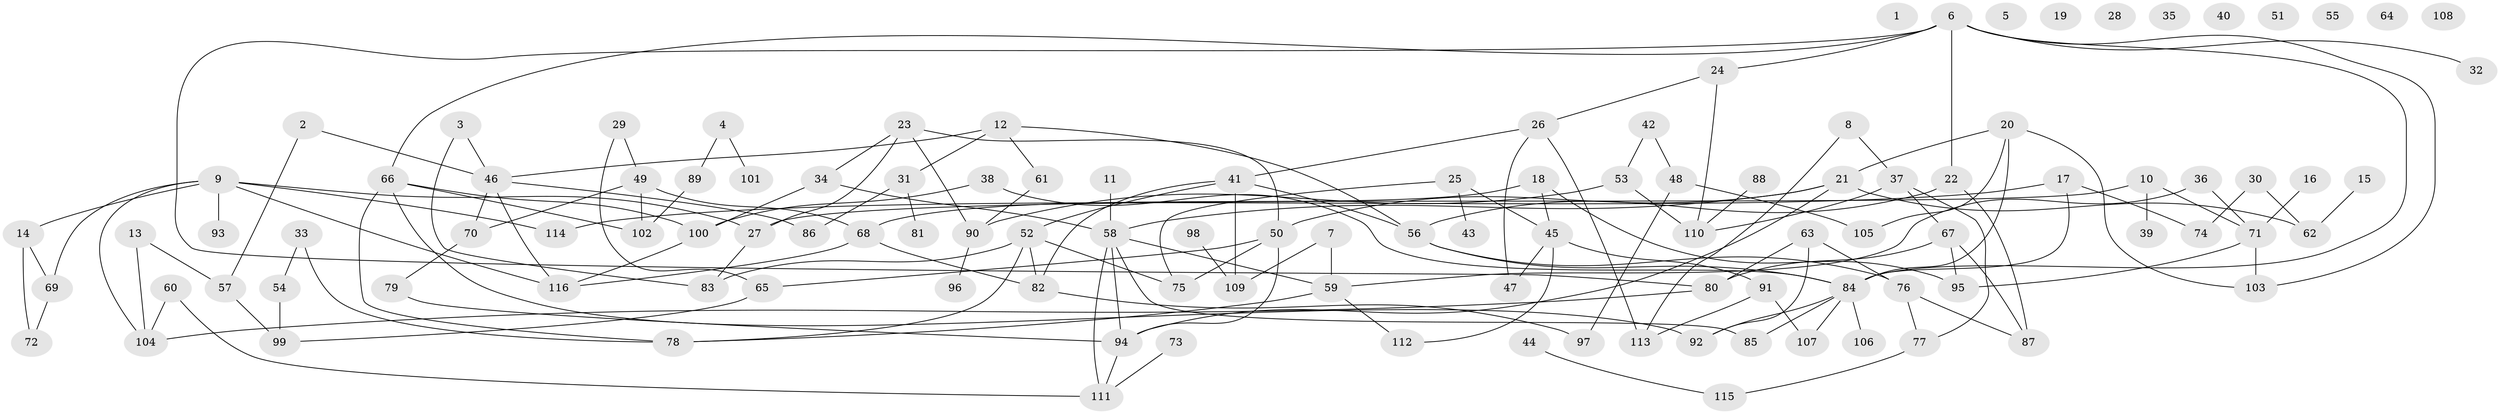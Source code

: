 // Generated by graph-tools (version 1.1) at 2025/49/03/09/25 03:49:14]
// undirected, 116 vertices, 160 edges
graph export_dot {
graph [start="1"]
  node [color=gray90,style=filled];
  1;
  2;
  3;
  4;
  5;
  6;
  7;
  8;
  9;
  10;
  11;
  12;
  13;
  14;
  15;
  16;
  17;
  18;
  19;
  20;
  21;
  22;
  23;
  24;
  25;
  26;
  27;
  28;
  29;
  30;
  31;
  32;
  33;
  34;
  35;
  36;
  37;
  38;
  39;
  40;
  41;
  42;
  43;
  44;
  45;
  46;
  47;
  48;
  49;
  50;
  51;
  52;
  53;
  54;
  55;
  56;
  57;
  58;
  59;
  60;
  61;
  62;
  63;
  64;
  65;
  66;
  67;
  68;
  69;
  70;
  71;
  72;
  73;
  74;
  75;
  76;
  77;
  78;
  79;
  80;
  81;
  82;
  83;
  84;
  85;
  86;
  87;
  88;
  89;
  90;
  91;
  92;
  93;
  94;
  95;
  96;
  97;
  98;
  99;
  100;
  101;
  102;
  103;
  104;
  105;
  106;
  107;
  108;
  109;
  110;
  111;
  112;
  113;
  114;
  115;
  116;
  2 -- 46;
  2 -- 57;
  3 -- 46;
  3 -- 83;
  4 -- 89;
  4 -- 101;
  6 -- 22;
  6 -- 24;
  6 -- 32;
  6 -- 66;
  6 -- 80;
  6 -- 84;
  6 -- 103;
  7 -- 59;
  7 -- 109;
  8 -- 37;
  8 -- 113;
  9 -- 14;
  9 -- 27;
  9 -- 69;
  9 -- 93;
  9 -- 104;
  9 -- 114;
  9 -- 116;
  10 -- 27;
  10 -- 39;
  10 -- 71;
  11 -- 58;
  12 -- 31;
  12 -- 46;
  12 -- 56;
  12 -- 61;
  13 -- 57;
  13 -- 104;
  14 -- 69;
  14 -- 72;
  15 -- 62;
  16 -- 71;
  17 -- 74;
  17 -- 84;
  17 -- 114;
  18 -- 45;
  18 -- 68;
  18 -- 95;
  20 -- 21;
  20 -- 84;
  20 -- 103;
  20 -- 105;
  21 -- 50;
  21 -- 58;
  21 -- 62;
  21 -- 94;
  22 -- 56;
  22 -- 87;
  23 -- 27;
  23 -- 34;
  23 -- 50;
  23 -- 90;
  24 -- 26;
  24 -- 110;
  25 -- 43;
  25 -- 45;
  25 -- 75;
  26 -- 41;
  26 -- 47;
  26 -- 113;
  27 -- 83;
  29 -- 49;
  29 -- 65;
  30 -- 62;
  30 -- 74;
  31 -- 81;
  31 -- 86;
  33 -- 54;
  33 -- 78;
  34 -- 58;
  34 -- 100;
  36 -- 59;
  36 -- 71;
  37 -- 67;
  37 -- 77;
  37 -- 110;
  38 -- 84;
  38 -- 100;
  41 -- 52;
  41 -- 56;
  41 -- 82;
  41 -- 109;
  42 -- 48;
  42 -- 53;
  44 -- 115;
  45 -- 47;
  45 -- 91;
  45 -- 112;
  46 -- 70;
  46 -- 86;
  46 -- 116;
  48 -- 97;
  48 -- 105;
  49 -- 68;
  49 -- 70;
  49 -- 102;
  50 -- 65;
  50 -- 75;
  50 -- 94;
  52 -- 75;
  52 -- 78;
  52 -- 82;
  52 -- 83;
  53 -- 90;
  53 -- 110;
  54 -- 99;
  56 -- 76;
  56 -- 84;
  57 -- 99;
  58 -- 59;
  58 -- 85;
  58 -- 94;
  58 -- 111;
  59 -- 78;
  59 -- 112;
  60 -- 104;
  60 -- 111;
  61 -- 90;
  63 -- 76;
  63 -- 80;
  63 -- 92;
  65 -- 99;
  66 -- 78;
  66 -- 92;
  66 -- 100;
  66 -- 102;
  67 -- 80;
  67 -- 87;
  67 -- 95;
  68 -- 82;
  68 -- 116;
  69 -- 72;
  70 -- 79;
  71 -- 95;
  71 -- 103;
  73 -- 111;
  76 -- 77;
  76 -- 87;
  77 -- 115;
  79 -- 94;
  80 -- 104;
  82 -- 97;
  84 -- 85;
  84 -- 92;
  84 -- 106;
  84 -- 107;
  88 -- 110;
  89 -- 102;
  90 -- 96;
  91 -- 107;
  91 -- 113;
  94 -- 111;
  98 -- 109;
  100 -- 116;
}
